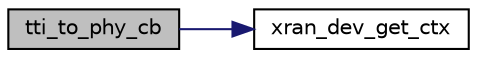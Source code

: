digraph "tti_to_phy_cb"
{
 // LATEX_PDF_SIZE
  edge [fontname="Helvetica",fontsize="10",labelfontname="Helvetica",labelfontsize="10"];
  node [fontname="Helvetica",fontsize="10",shape=record];
  rankdir="LR";
  Node1 [label="tti_to_phy_cb",height=0.2,width=0.4,color="black", fillcolor="grey75", style="filled", fontcolor="black",tooltip=" "];
  Node1 -> Node2 [color="midnightblue",fontsize="10",style="solid",fontname="Helvetica"];
  Node2 [label="xran_dev_get_ctx",height=0.2,width=0.4,color="black", fillcolor="white", style="filled",URL="$xran__main_8c.html#aa09e72e94d2a1d891e86f4c09b0f8b21",tooltip=" "];
}
